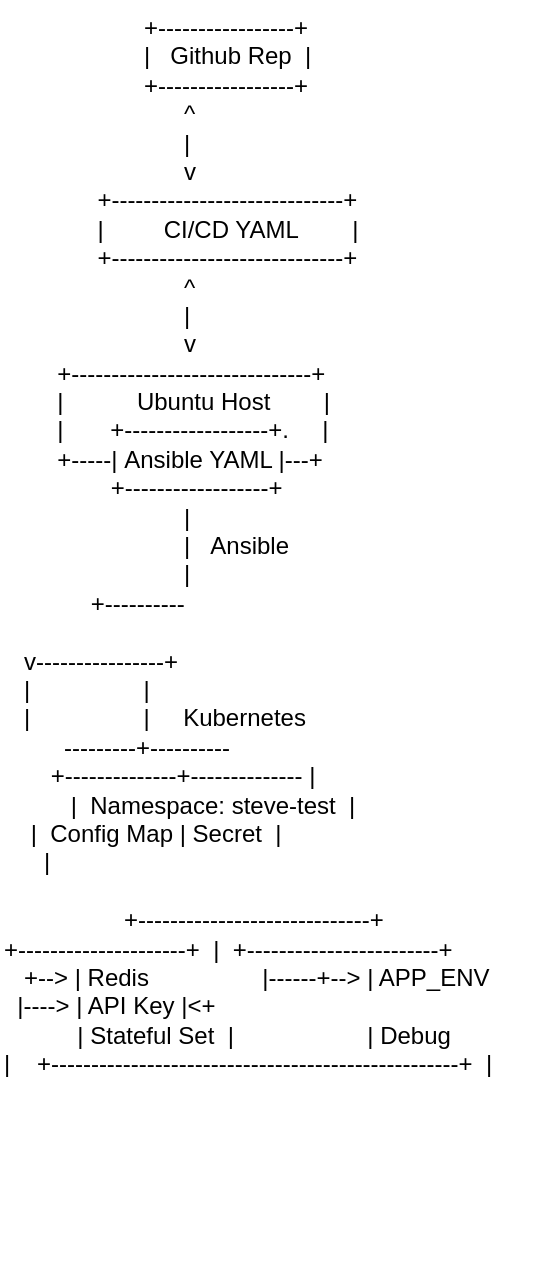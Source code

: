 <mxfile version="21.7.2" type="github">
  <diagram name="Page-1" id="H59Nz2Z8JiPH6nrxkmGA">
    <mxGraphModel dx="954" dy="617" grid="1" gridSize="10" guides="1" tooltips="1" connect="1" arrows="1" fold="1" page="1" pageScale="1" pageWidth="850" pageHeight="1100" math="0" shadow="0">
      <root>
        <mxCell id="0" />
        <mxCell id="1" parent="0" />
        <mxCell id="l9alZQjwy8cRIMxWyzFp-23" value="&amp;nbsp; &amp;nbsp; &amp;nbsp; &amp;nbsp; &amp;nbsp; &amp;nbsp; &amp;nbsp; &amp;nbsp; &amp;nbsp; &amp;nbsp; &amp;nbsp;+-----------------+&lt;br&gt;&lt;span class=&quot;Apple-converted-space&quot;&gt;&amp;nbsp;&amp;nbsp; &amp;nbsp; &amp;nbsp; &amp;nbsp; &amp;nbsp; &amp;nbsp; &amp;nbsp; &amp;nbsp; &amp;nbsp; &amp;nbsp; &lt;/span&gt;| &lt;span class=&quot;Apple-converted-space&quot;&gt;&amp;nbsp; Github Rep&lt;/span&gt;&lt;span class=&quot;Apple-converted-space&quot;&gt;&amp;nbsp;&amp;nbsp;&lt;/span&gt;|&lt;br&gt;&lt;span class=&quot;Apple-converted-space&quot;&gt;&amp;nbsp;&amp;nbsp; &amp;nbsp; &amp;nbsp; &amp;nbsp; &amp;nbsp; &amp;nbsp; &amp;nbsp; &amp;nbsp; &amp;nbsp; &amp;nbsp; &lt;/span&gt;+-----------------+&lt;br&gt;&lt;span class=&quot;Apple-converted-space&quot;&gt;&amp;nbsp;&amp;nbsp; &amp;nbsp; &amp;nbsp; &amp;nbsp; &amp;nbsp; &amp;nbsp; &amp;nbsp; &amp;nbsp; &amp;nbsp; &amp;nbsp; &amp;nbsp; &amp;nbsp; &amp;nbsp; &lt;/span&gt;^&lt;br&gt;&lt;span class=&quot;Apple-converted-space&quot;&gt;&amp;nbsp;&amp;nbsp; &amp;nbsp; &amp;nbsp; &amp;nbsp; &amp;nbsp; &amp;nbsp; &amp;nbsp; &amp;nbsp; &amp;nbsp; &amp;nbsp; &amp;nbsp; &amp;nbsp; &amp;nbsp; &lt;/span&gt;|&lt;br&gt;&lt;span class=&quot;Apple-converted-space&quot;&gt;&amp;nbsp;&amp;nbsp; &amp;nbsp; &amp;nbsp; &amp;nbsp; &amp;nbsp; &amp;nbsp; &amp;nbsp; &amp;nbsp; &amp;nbsp; &amp;nbsp; &amp;nbsp; &amp;nbsp; &amp;nbsp; &lt;/span&gt;v&lt;br&gt;&lt;span class=&quot;Apple-converted-space&quot;&gt;&amp;nbsp; &amp;nbsp; &amp;nbsp; &amp;nbsp; &amp;nbsp; &amp;nbsp; &amp;nbsp; &lt;/span&gt;+-----------------------------+&lt;br&gt;&lt;span class=&quot;Apple-converted-space&quot;&gt;&amp;nbsp; &amp;nbsp; &amp;nbsp; &amp;nbsp; &amp;nbsp; &amp;nbsp; &amp;nbsp; &lt;/span&gt;| &lt;span class=&quot;Apple-converted-space&quot;&gt;&amp;nbsp; &amp;nbsp; &amp;nbsp; &amp;nbsp; &lt;/span&gt;CI/CD YAML&amp;nbsp;&lt;span class=&quot;Apple-converted-space&quot;&gt;&amp;nbsp; &amp;nbsp; &amp;nbsp; &amp;nbsp;&lt;/span&gt;|&lt;br&gt;&lt;span class=&quot;Apple-converted-space&quot;&gt;&amp;nbsp; &amp;nbsp; &amp;nbsp; &amp;nbsp; &amp;nbsp; &amp;nbsp; &amp;nbsp;&amp;nbsp;&lt;/span&gt;+-----------------------------+&lt;br&gt;&lt;span class=&quot;Apple-converted-space&quot;&gt;&amp;nbsp;&amp;nbsp; &amp;nbsp; &amp;nbsp; &amp;nbsp; &amp;nbsp; &amp;nbsp; &amp;nbsp; &amp;nbsp; &amp;nbsp; &amp;nbsp; &amp;nbsp; &amp;nbsp; &amp;nbsp; &lt;/span&gt;^&lt;br&gt;&lt;span class=&quot;Apple-converted-space&quot;&gt;&amp;nbsp;&amp;nbsp; &amp;nbsp; &amp;nbsp; &amp;nbsp; &amp;nbsp; &amp;nbsp; &amp;nbsp; &amp;nbsp; &amp;nbsp; &amp;nbsp; &amp;nbsp; &amp;nbsp; &amp;nbsp; &lt;/span&gt;|&lt;br&gt;&lt;span class=&quot;Apple-converted-space&quot;&gt;&amp;nbsp;&amp;nbsp; &amp;nbsp; &amp;nbsp; &amp;nbsp; &amp;nbsp; &amp;nbsp; &amp;nbsp; &amp;nbsp; &amp;nbsp; &amp;nbsp; &amp;nbsp; &amp;nbsp; &amp;nbsp; &lt;/span&gt;v&lt;br&gt;&lt;span class=&quot;Apple-converted-space&quot;&gt;&amp;nbsp; &amp;nbsp; &amp;nbsp; &amp;nbsp; &lt;/span&gt;+------------------------------+&lt;br&gt;&lt;span class=&quot;Apple-converted-space&quot;&gt;&amp;nbsp; &amp;nbsp; &amp;nbsp; &amp;nbsp; &lt;/span&gt;| &lt;span class=&quot;Apple-converted-space&quot;&gt;&amp;nbsp; &amp;nbsp; &amp;nbsp; &amp;nbsp; &amp;nbsp; &lt;/span&gt;Ubuntu Host&lt;span class=&quot;Apple-converted-space&quot;&gt;&amp;nbsp; &amp;nbsp; &amp;nbsp; &amp;nbsp; &lt;/span&gt;|&lt;br&gt;&lt;span class=&quot;Apple-converted-space&quot;&gt;&amp;nbsp; &amp;nbsp; &amp;nbsp; &amp;nbsp; &lt;/span&gt;| &lt;span class=&quot;Apple-converted-space&quot;&gt;&amp;nbsp; &amp;nbsp; &amp;nbsp; +------------------+.&amp;nbsp; &amp;nbsp;&amp;nbsp;&amp;nbsp;&lt;/span&gt;|&lt;br&gt;&lt;span class=&quot;Apple-converted-space&quot;&gt;&amp;nbsp; &amp;nbsp; &amp;nbsp; &amp;nbsp; &lt;/span&gt;+-----|&amp;nbsp;Ansible YAML |---+&lt;br&gt;&lt;span class=&quot;Apple-converted-space&quot;&gt;&amp;nbsp; &amp;nbsp; &amp;nbsp; &amp;nbsp; &amp;nbsp; &amp;nbsp; &amp;nbsp; &amp;nbsp; +------------------+&lt;br&gt;&amp;nbsp; &amp;nbsp; &amp;nbsp; &amp;nbsp; &amp;nbsp; &amp;nbsp; &amp;nbsp; &amp;nbsp; &amp;nbsp; &amp;nbsp; &amp;nbsp; &amp;nbsp; &amp;nbsp; &amp;nbsp;|&lt;/span&gt;&lt;br&gt;&lt;span class=&quot;Apple-converted-space&quot;&gt;&amp;nbsp; &amp;nbsp; &amp;nbsp; &amp;nbsp; &amp;nbsp; &amp;nbsp; &amp;nbsp; &amp;nbsp; &amp;nbsp; &amp;nbsp; &amp;nbsp; &amp;nbsp; &amp;nbsp; &amp;nbsp;&lt;/span&gt;|&amp;nbsp; &amp;nbsp;Ansible&lt;br&gt;&lt;span class=&quot;Apple-converted-space&quot;&gt;&amp;nbsp; &amp;nbsp; &amp;nbsp; &amp;nbsp; &amp;nbsp; &amp;nbsp; &amp;nbsp; &amp;nbsp; &amp;nbsp; &amp;nbsp; &amp;nbsp; &amp;nbsp; &amp;nbsp; &amp;nbsp;|&lt;/span&gt;&lt;br&gt;&lt;span class=&quot;Apple-converted-space&quot;&gt;&amp;nbsp; &amp;nbsp; &amp;nbsp; &amp;nbsp; &amp;nbsp; &amp;nbsp; &amp;nbsp;&lt;/span&gt;+----------&lt;br&gt;&lt;br&gt;&amp;nbsp; &amp;nbsp;v----------------+&lt;br&gt;&amp;nbsp; &amp;nbsp;|&amp;nbsp; &amp;nbsp; &amp;nbsp; &amp;nbsp; &amp;nbsp; &amp;nbsp; &amp;nbsp; &amp;nbsp; &amp;nbsp;|&lt;br&gt;&amp;nbsp; &amp;nbsp;|&amp;nbsp; &amp;nbsp; &amp;nbsp; &amp;nbsp; &amp;nbsp; &amp;nbsp; &amp;nbsp; &amp;nbsp; &amp;nbsp;|&amp;nbsp; &amp;nbsp; &amp;nbsp;Kubernetes&lt;br&gt;&amp;nbsp; &amp;nbsp; &amp;nbsp; &amp;nbsp; &amp;nbsp;---------+----------&lt;br&gt;&amp;nbsp; &amp;nbsp; &amp;nbsp; &amp;nbsp;+--------------+-------------- |&lt;br&gt;&amp;nbsp; &amp;nbsp; &amp;nbsp; &amp;nbsp; &amp;nbsp; |&amp;nbsp; Namespace: steve-test&amp;nbsp; |&lt;br&gt;&amp;nbsp; &amp;nbsp; |&amp;nbsp; Config Map | Secret&amp;nbsp; |&lt;br&gt;&lt;span style=&quot;&quot;&gt;&lt;span style=&quot;&quot;&gt;&amp;nbsp;&amp;nbsp;&amp;nbsp;&amp;nbsp;&lt;/span&gt;&lt;/span&gt;&amp;nbsp; |&amp;nbsp;&lt;br&gt;&lt;br&gt;&amp;nbsp; &amp;nbsp; &amp;nbsp; &amp;nbsp; &amp;nbsp; &amp;nbsp; &amp;nbsp; &amp;nbsp; &amp;nbsp; +-----------------------------+&lt;br&gt;+---------------------+&amp;nbsp; |&amp;nbsp; +------------------------+&lt;br&gt;&amp;nbsp; &amp;nbsp;+--&amp;gt; | Redis&amp;nbsp; &amp;nbsp; &amp;nbsp; &amp;nbsp; &amp;nbsp; &amp;nbsp; &amp;nbsp; &amp;nbsp; &amp;nbsp;|------+--&amp;gt; | APP_ENV&lt;br&gt;&amp;nbsp; |----&amp;gt; | API Key |&amp;lt;+&lt;br&gt;&amp;nbsp; &amp;nbsp; &amp;nbsp; &amp;nbsp; &amp;nbsp; &amp;nbsp;| Stateful Set&amp;nbsp; |&amp;nbsp; &amp;nbsp; &amp;nbsp; &amp;nbsp; &amp;nbsp; &amp;nbsp; &amp;nbsp; &amp;nbsp; &amp;nbsp; &amp;nbsp; | Debug&lt;br&gt;|&amp;nbsp; &amp;nbsp; +---------------------------------------------------+&amp;nbsp; |" style="text;whiteSpace=wrap;html=1;" vertex="1" parent="1">
          <mxGeometry x="300" y="130" width="270" height="630" as="geometry" />
        </mxCell>
      </root>
    </mxGraphModel>
  </diagram>
</mxfile>
